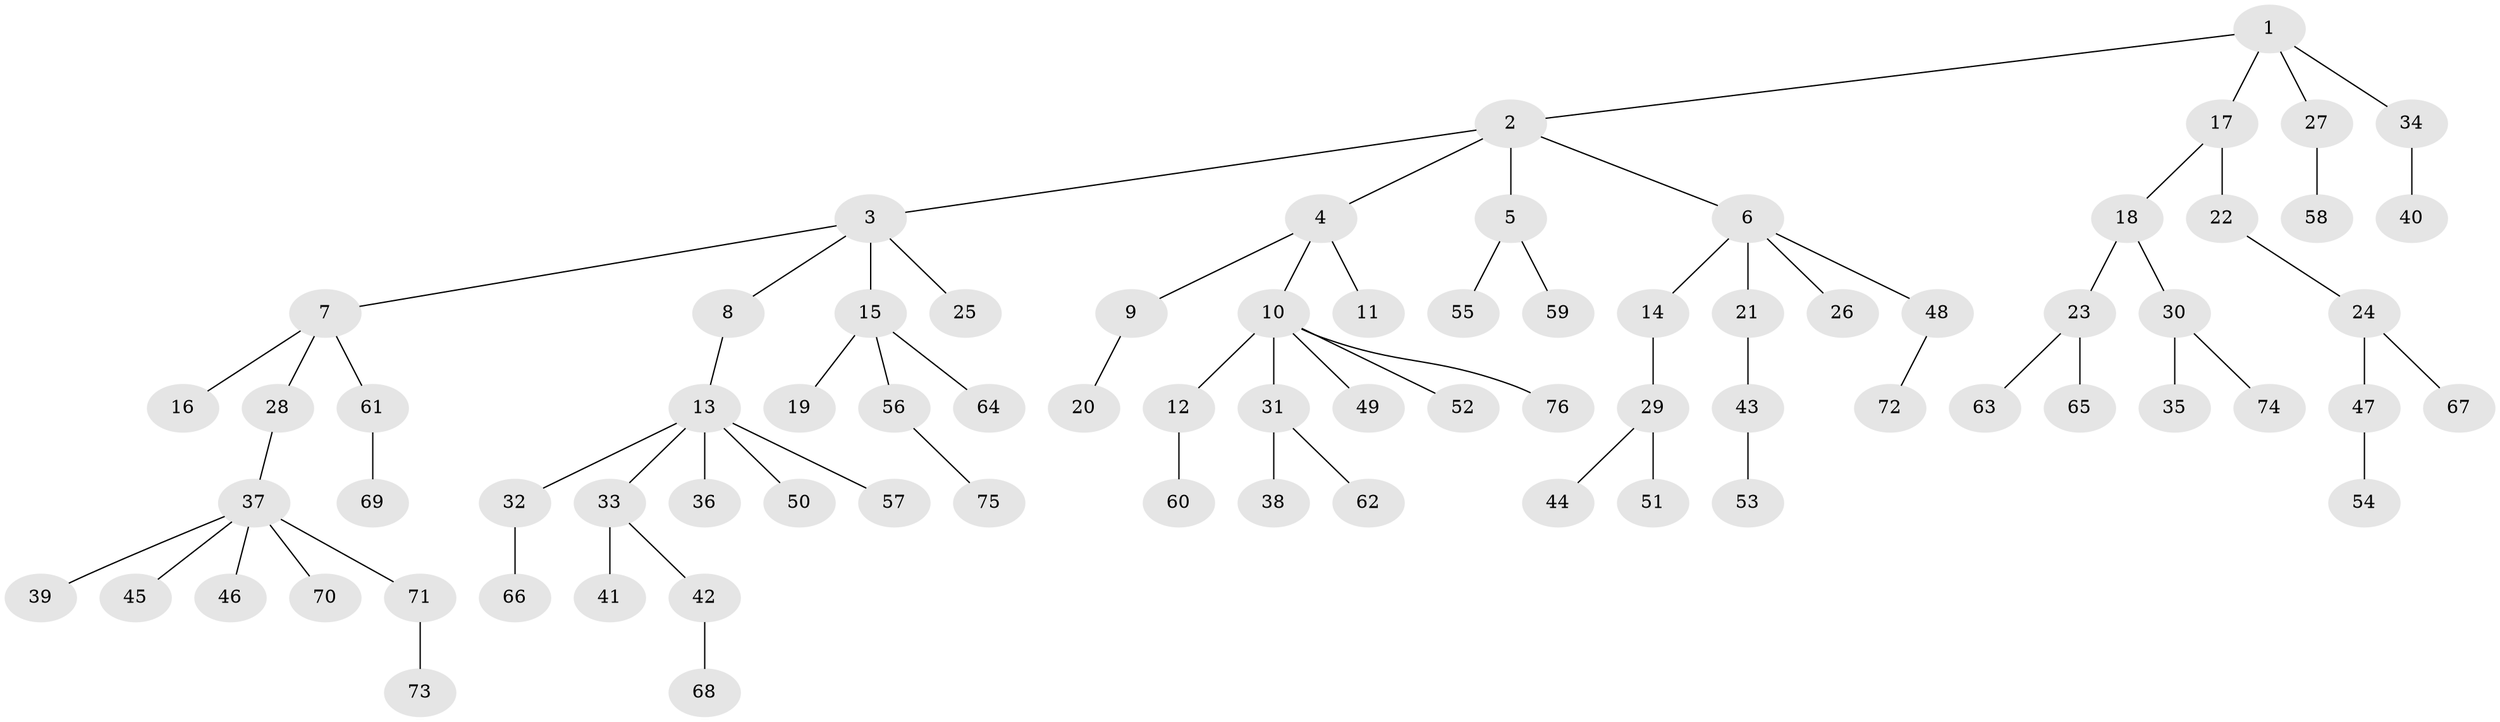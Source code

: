 // Generated by graph-tools (version 1.1) at 2025/11/02/27/25 16:11:27]
// undirected, 76 vertices, 75 edges
graph export_dot {
graph [start="1"]
  node [color=gray90,style=filled];
  1;
  2;
  3;
  4;
  5;
  6;
  7;
  8;
  9;
  10;
  11;
  12;
  13;
  14;
  15;
  16;
  17;
  18;
  19;
  20;
  21;
  22;
  23;
  24;
  25;
  26;
  27;
  28;
  29;
  30;
  31;
  32;
  33;
  34;
  35;
  36;
  37;
  38;
  39;
  40;
  41;
  42;
  43;
  44;
  45;
  46;
  47;
  48;
  49;
  50;
  51;
  52;
  53;
  54;
  55;
  56;
  57;
  58;
  59;
  60;
  61;
  62;
  63;
  64;
  65;
  66;
  67;
  68;
  69;
  70;
  71;
  72;
  73;
  74;
  75;
  76;
  1 -- 2;
  1 -- 17;
  1 -- 27;
  1 -- 34;
  2 -- 3;
  2 -- 4;
  2 -- 5;
  2 -- 6;
  3 -- 7;
  3 -- 8;
  3 -- 15;
  3 -- 25;
  4 -- 9;
  4 -- 10;
  4 -- 11;
  5 -- 55;
  5 -- 59;
  6 -- 14;
  6 -- 21;
  6 -- 26;
  6 -- 48;
  7 -- 16;
  7 -- 28;
  7 -- 61;
  8 -- 13;
  9 -- 20;
  10 -- 12;
  10 -- 31;
  10 -- 49;
  10 -- 52;
  10 -- 76;
  12 -- 60;
  13 -- 32;
  13 -- 33;
  13 -- 36;
  13 -- 50;
  13 -- 57;
  14 -- 29;
  15 -- 19;
  15 -- 56;
  15 -- 64;
  17 -- 18;
  17 -- 22;
  18 -- 23;
  18 -- 30;
  21 -- 43;
  22 -- 24;
  23 -- 63;
  23 -- 65;
  24 -- 47;
  24 -- 67;
  27 -- 58;
  28 -- 37;
  29 -- 44;
  29 -- 51;
  30 -- 35;
  30 -- 74;
  31 -- 38;
  31 -- 62;
  32 -- 66;
  33 -- 41;
  33 -- 42;
  34 -- 40;
  37 -- 39;
  37 -- 45;
  37 -- 46;
  37 -- 70;
  37 -- 71;
  42 -- 68;
  43 -- 53;
  47 -- 54;
  48 -- 72;
  56 -- 75;
  61 -- 69;
  71 -- 73;
}
